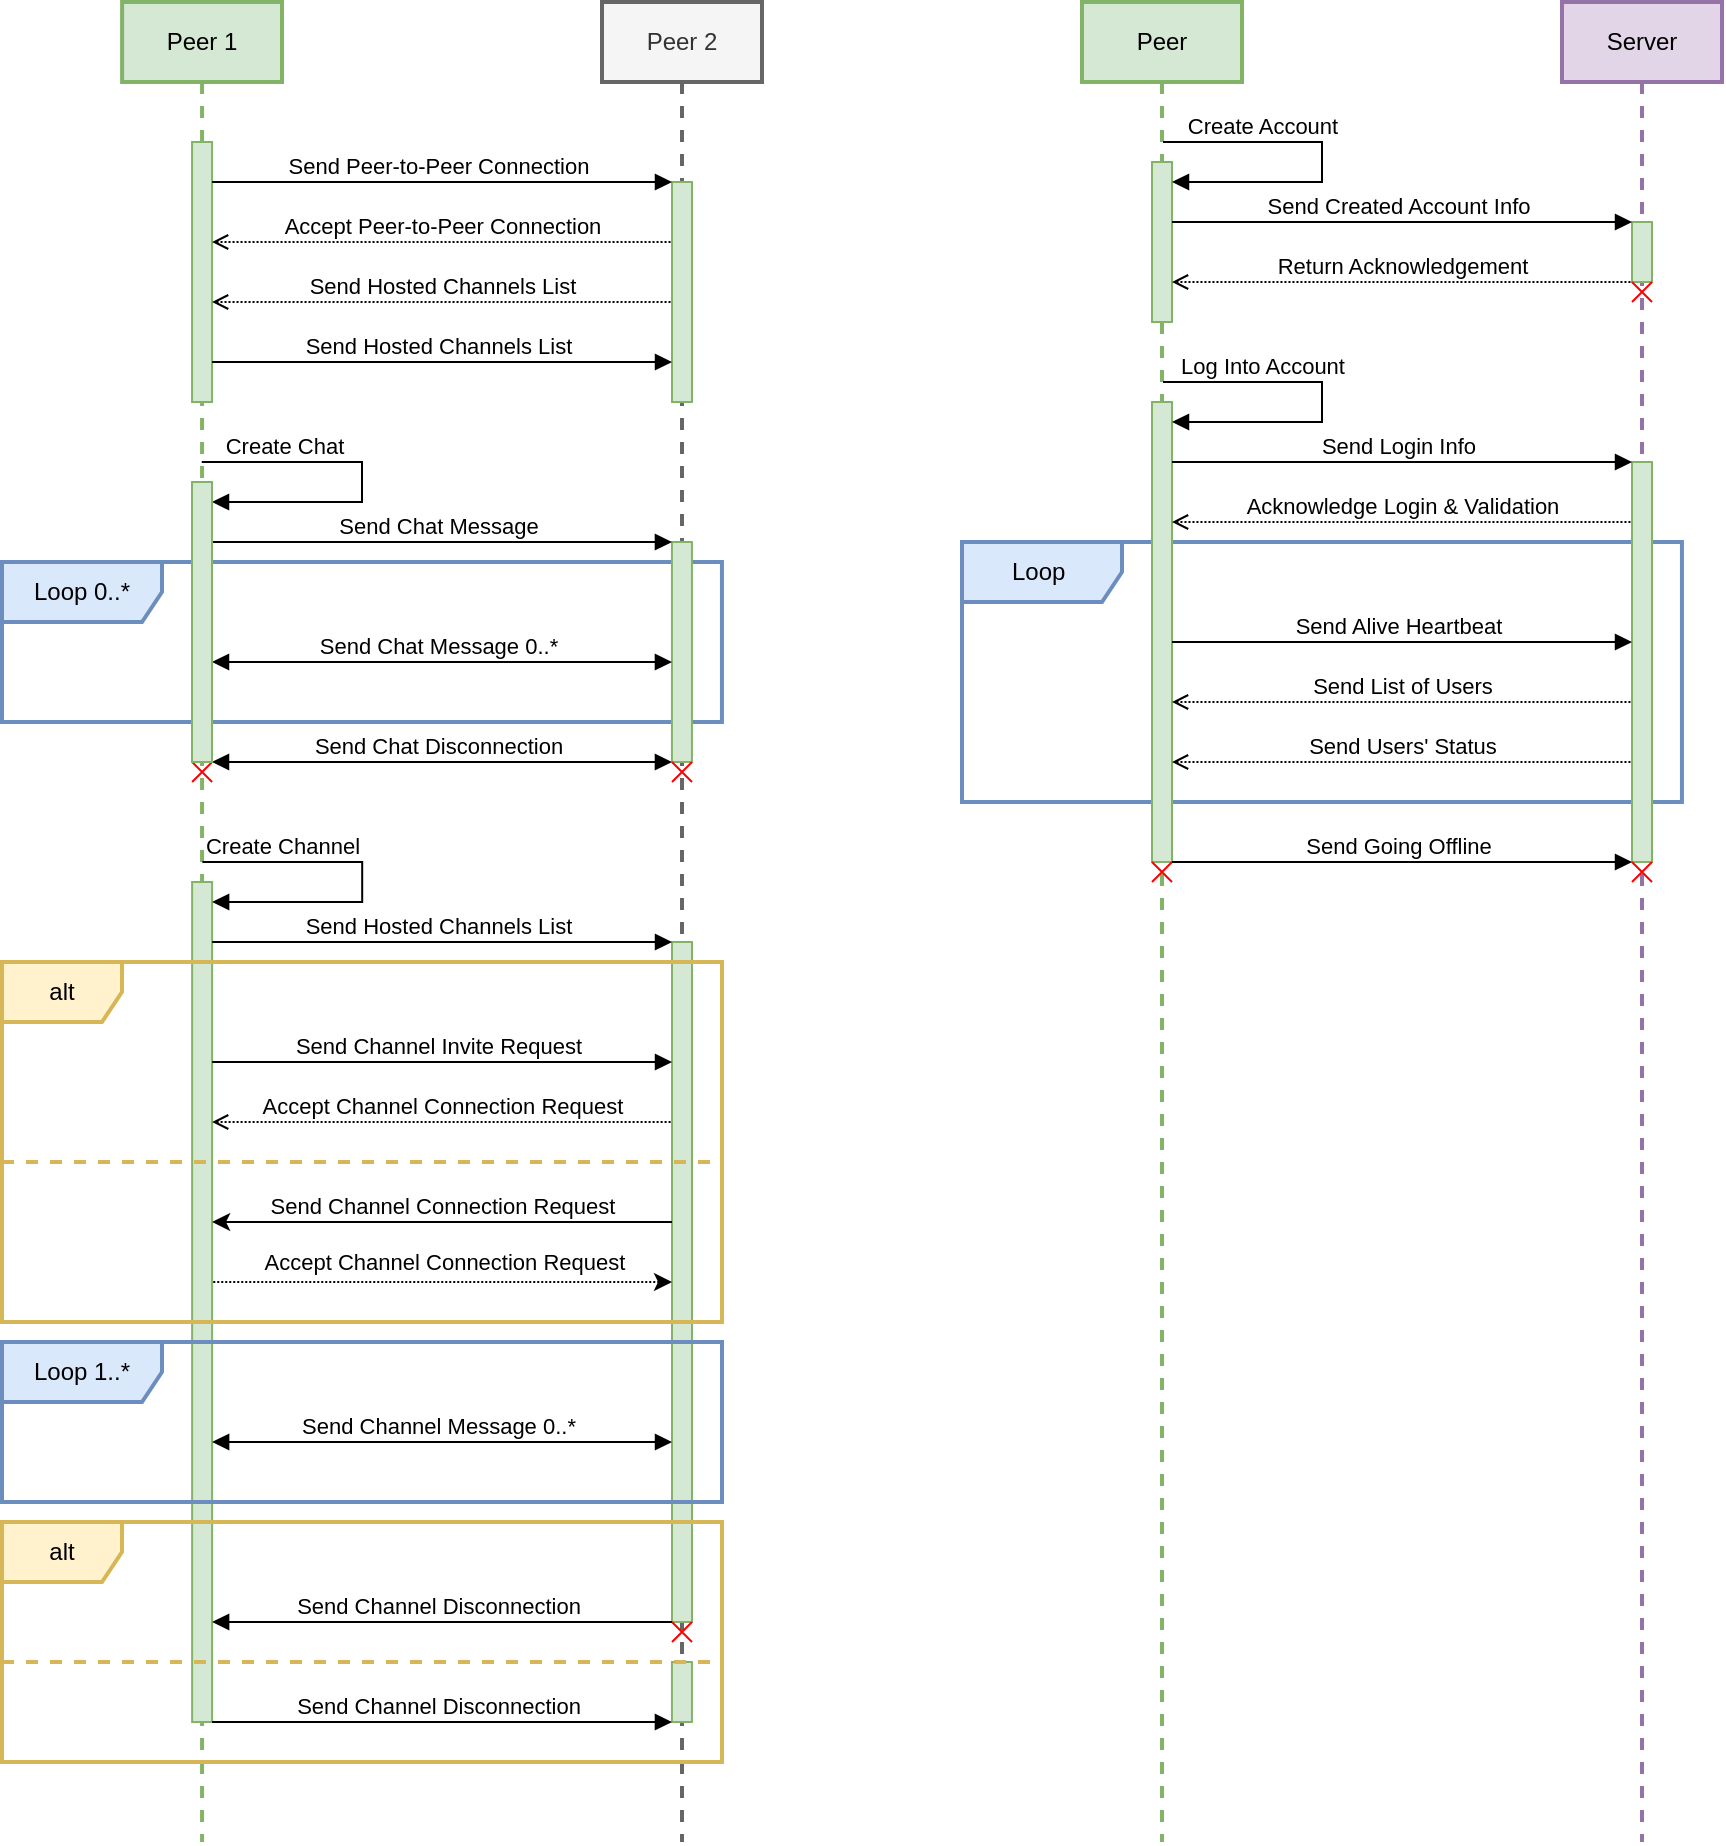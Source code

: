 <mxfile version="16.6.2" type="github">
  <diagram name="Page-1" id="9361dd3d-8414-5efd-6122-117bd74ce7a7">
    <mxGraphModel dx="1185" dy="1455" grid="1" gridSize="10" guides="1" tooltips="1" connect="1" arrows="1" fold="1" page="0" pageScale="1.5" pageWidth="826" pageHeight="1169" background="none" math="0" shadow="0">
      <root>
        <mxCell id="0" />
        <mxCell id="1" parent="0" />
        <mxCell id="11drq7sAJ2hJXasCKpL5-230" value="Loop&amp;nbsp;" style="shape=umlFrame;whiteSpace=wrap;html=1;labelBackgroundColor=none;width=80;height=30;fillColor=#dae8fc;strokeColor=#6c8ebf;strokeWidth=2;" vertex="1" parent="1">
          <mxGeometry x="580" y="-170" width="359.97" height="130" as="geometry" />
        </mxCell>
        <mxCell id="11drq7sAJ2hJXasCKpL5-93" value="Peer 1" style="shape=umlLifeline;perimeter=lifelinePerimeter;whiteSpace=wrap;html=1;container=1;collapsible=0;recursiveResize=0;outlineConnect=0;fillColor=#d5e8d4;strokeColor=#82b366;strokeWidth=2;" vertex="1" parent="1">
          <mxGeometry x="160.06" y="-440" width="79.94" height="920" as="geometry" />
        </mxCell>
        <mxCell id="11drq7sAJ2hJXasCKpL5-96" value="" style="html=1;points=[];perimeter=orthogonalPerimeter;fillColor=#d5e8d4;strokeColor=#82b366;" vertex="1" parent="11drq7sAJ2hJXasCKpL5-93">
          <mxGeometry x="34.97" y="70" width="10" height="130" as="geometry" />
        </mxCell>
        <mxCell id="11drq7sAJ2hJXasCKpL5-108" value="" style="html=1;points=[];perimeter=orthogonalPerimeter;labelBackgroundColor=none;fillColor=#d5e8d4;strokeColor=#82b366;" vertex="1" parent="11drq7sAJ2hJXasCKpL5-93">
          <mxGeometry x="35" y="440" width="10" height="420" as="geometry" />
        </mxCell>
        <mxCell id="11drq7sAJ2hJXasCKpL5-123" value="" style="endArrow=block;html=1;rounded=0;endFill=1;edgeStyle=orthogonalEdgeStyle;" edge="1" parent="11drq7sAJ2hJXasCKpL5-93" target="11drq7sAJ2hJXasCKpL5-108">
          <mxGeometry width="50" height="50" relative="1" as="geometry">
            <mxPoint x="40.115" y="430" as="sourcePoint" />
            <mxPoint x="19.97" y="820" as="targetPoint" />
            <Array as="points">
              <mxPoint x="120.03" y="430" />
              <mxPoint x="120.03" y="450" />
            </Array>
          </mxGeometry>
        </mxCell>
        <mxCell id="11drq7sAJ2hJXasCKpL5-124" value="Create Channel" style="edgeLabel;align=center;verticalAlign=bottom;resizable=0;points=[];labelPosition=center;verticalLabelPosition=top;html=1;labelBackgroundColor=none;" vertex="1" connectable="0" parent="11drq7sAJ2hJXasCKpL5-123">
          <mxGeometry x="-0.258" relative="1" as="geometry">
            <mxPoint x="-25" as="offset" />
          </mxGeometry>
        </mxCell>
        <mxCell id="11drq7sAJ2hJXasCKpL5-198" value="" style="shape=umlDestroy;labelBackgroundColor=none;html=1;fillColor=#FF0000;strokeColor=#FF0000;fontColor=#ffffff;" vertex="1" parent="11drq7sAJ2hJXasCKpL5-93">
          <mxGeometry x="35" y="380" width="10" height="10" as="geometry" />
        </mxCell>
        <mxCell id="11drq7sAJ2hJXasCKpL5-94" value="Peer 2" style="shape=umlLifeline;perimeter=lifelinePerimeter;whiteSpace=wrap;html=1;container=1;collapsible=0;recursiveResize=0;outlineConnect=0;fillColor=#f5f5f5;strokeColor=#666666;strokeWidth=2;fontColor=#333333;" vertex="1" parent="1">
          <mxGeometry x="400" y="-440" width="80" height="920" as="geometry" />
        </mxCell>
        <mxCell id="11drq7sAJ2hJXasCKpL5-127" value="Loop 0..*" style="shape=umlFrame;whiteSpace=wrap;html=1;labelBackgroundColor=none;width=80;height=30;fillColor=#dae8fc;strokeColor=#6c8ebf;strokeWidth=2;" vertex="1" parent="11drq7sAJ2hJXasCKpL5-94">
          <mxGeometry x="-300" y="280" width="359.97" height="80" as="geometry" />
        </mxCell>
        <mxCell id="11drq7sAJ2hJXasCKpL5-113" value="" style="html=1;points=[];perimeter=orthogonalPerimeter;labelBackgroundColor=none;fillColor=#d5e8d4;strokeColor=#82b366;" vertex="1" parent="11drq7sAJ2hJXasCKpL5-94">
          <mxGeometry x="35" y="470" width="10" height="340" as="geometry" />
        </mxCell>
        <mxCell id="11drq7sAJ2hJXasCKpL5-98" value="" style="html=1;points=[];perimeter=orthogonalPerimeter;fillColor=#d5e8d4;strokeColor=#82b366;" vertex="1" parent="11drq7sAJ2hJXasCKpL5-94">
          <mxGeometry x="35" y="90" width="10" height="110" as="geometry" />
        </mxCell>
        <mxCell id="11drq7sAJ2hJXasCKpL5-131" value="" style="html=1;points=[];perimeter=orthogonalPerimeter;fillColor=#d5e8d4;strokeColor=#82b366;" vertex="1" parent="11drq7sAJ2hJXasCKpL5-94">
          <mxGeometry x="34.97" y="270" width="10" height="110" as="geometry" />
        </mxCell>
        <mxCell id="11drq7sAJ2hJXasCKpL5-136" value="" style="endArrow=block;html=1;rounded=0;endFill=1;startArrow=block;startFill=1;" edge="1" parent="11drq7sAJ2hJXasCKpL5-94" source="11drq7sAJ2hJXasCKpL5-128" target="11drq7sAJ2hJXasCKpL5-131">
          <mxGeometry width="50" height="50" relative="1" as="geometry">
            <mxPoint x="-160.03" y="340" as="sourcePoint" />
            <mxPoint x="-20.03" y="350" as="targetPoint" />
            <Array as="points">
              <mxPoint x="-50" y="330" />
            </Array>
          </mxGeometry>
        </mxCell>
        <mxCell id="11drq7sAJ2hJXasCKpL5-137" value="Send Chat Message 0..*" style="edgeLabel;align=center;verticalAlign=bottom;resizable=0;points=[];labelPosition=center;verticalLabelPosition=top;html=1;labelBackgroundColor=none;" vertex="1" connectable="0" parent="11drq7sAJ2hJXasCKpL5-136">
          <mxGeometry x="-0.258" relative="1" as="geometry">
            <mxPoint x="27" as="offset" />
          </mxGeometry>
        </mxCell>
        <mxCell id="11drq7sAJ2hJXasCKpL5-138" value="" style="endArrow=block;html=1;rounded=0;endFill=1;startArrow=block;startFill=1;" edge="1" parent="11drq7sAJ2hJXasCKpL5-94" source="11drq7sAJ2hJXasCKpL5-128" target="11drq7sAJ2hJXasCKpL5-131">
          <mxGeometry width="50" height="50" relative="1" as="geometry">
            <mxPoint x="-185.01" y="260.28" as="sourcePoint" />
            <mxPoint x="45.01" y="269.8" as="targetPoint" />
            <Array as="points">
              <mxPoint x="-10" y="380" />
            </Array>
          </mxGeometry>
        </mxCell>
        <mxCell id="11drq7sAJ2hJXasCKpL5-139" value="Send Chat Disconnection" style="edgeLabel;align=center;verticalAlign=bottom;resizable=0;points=[];labelPosition=center;verticalLabelPosition=top;html=1;labelBackgroundColor=none;" vertex="1" connectable="0" parent="11drq7sAJ2hJXasCKpL5-138">
          <mxGeometry x="-0.258" relative="1" as="geometry">
            <mxPoint x="27" as="offset" />
          </mxGeometry>
        </mxCell>
        <mxCell id="11drq7sAJ2hJXasCKpL5-140" value="" style="endArrow=block;html=1;rounded=0;endFill=1;startArrow=none;startFill=0;" edge="1" parent="11drq7sAJ2hJXasCKpL5-94" source="11drq7sAJ2hJXasCKpL5-128" target="11drq7sAJ2hJXasCKpL5-131">
          <mxGeometry width="50" height="50" relative="1" as="geometry">
            <mxPoint x="-185" y="315" as="sourcePoint" />
            <mxPoint x="44.97" y="315" as="targetPoint" />
            <Array as="points">
              <mxPoint x="-80" y="270" />
            </Array>
          </mxGeometry>
        </mxCell>
        <mxCell id="11drq7sAJ2hJXasCKpL5-141" value="Send Chat Message" style="edgeLabel;align=center;verticalAlign=bottom;resizable=0;points=[];labelPosition=center;verticalLabelPosition=top;html=1;labelBackgroundColor=none;" vertex="1" connectable="0" parent="11drq7sAJ2hJXasCKpL5-140">
          <mxGeometry x="-0.258" relative="1" as="geometry">
            <mxPoint x="27" as="offset" />
          </mxGeometry>
        </mxCell>
        <mxCell id="11drq7sAJ2hJXasCKpL5-129" value="" style="endArrow=block;html=1;rounded=0;endFill=1;edgeStyle=orthogonalEdgeStyle;" edge="1" parent="11drq7sAJ2hJXasCKpL5-94" target="11drq7sAJ2hJXasCKpL5-128">
          <mxGeometry width="50" height="50" relative="1" as="geometry">
            <mxPoint x="-200.137" y="230" as="sourcePoint" />
            <mxPoint x="-130" y="270" as="targetPoint" />
            <Array as="points">
              <mxPoint x="-120" y="230" />
              <mxPoint x="-120" y="250" />
            </Array>
          </mxGeometry>
        </mxCell>
        <mxCell id="11drq7sAJ2hJXasCKpL5-130" value="Create Chat" style="edgeLabel;align=center;verticalAlign=bottom;resizable=0;points=[];labelPosition=center;verticalLabelPosition=top;html=1;labelBackgroundColor=none;" vertex="1" connectable="0" parent="11drq7sAJ2hJXasCKpL5-129">
          <mxGeometry x="-0.258" relative="1" as="geometry">
            <mxPoint x="-24" as="offset" />
          </mxGeometry>
        </mxCell>
        <mxCell id="11drq7sAJ2hJXasCKpL5-197" value="" style="shape=umlDestroy;labelBackgroundColor=none;html=1;fillColor=#FF0000;strokeColor=#FF0000;fontColor=#ffffff;" vertex="1" parent="11drq7sAJ2hJXasCKpL5-94">
          <mxGeometry x="35" y="380" width="10" height="10" as="geometry" />
        </mxCell>
        <mxCell id="11drq7sAJ2hJXasCKpL5-128" value="" style="html=1;points=[];perimeter=orthogonalPerimeter;fillColor=#d5e8d4;strokeColor=#82b366;" vertex="1" parent="11drq7sAJ2hJXasCKpL5-94">
          <mxGeometry x="-205" y="240" width="10" height="140" as="geometry" />
        </mxCell>
        <mxCell id="11drq7sAJ2hJXasCKpL5-194" value="" style="shape=umlDestroy;labelBackgroundColor=none;html=1;fillColor=#FF0000;strokeColor=#FF0000;fontColor=#ffffff;" vertex="1" parent="11drq7sAJ2hJXasCKpL5-94">
          <mxGeometry x="35" y="810" width="10" height="10" as="geometry" />
        </mxCell>
        <mxCell id="11drq7sAJ2hJXasCKpL5-191" value="" style="html=1;points=[];perimeter=orthogonalPerimeter;labelBackgroundColor=none;fillColor=#d5e8d4;strokeColor=#82b366;" vertex="1" parent="11drq7sAJ2hJXasCKpL5-94">
          <mxGeometry x="34.97" y="830" width="10" height="30" as="geometry" />
        </mxCell>
        <mxCell id="11drq7sAJ2hJXasCKpL5-99" value="" style="endArrow=none;html=1;rounded=0;startArrow=open;startFill=0;dashed=1;dashPattern=1 1;" edge="1" parent="1" source="11drq7sAJ2hJXasCKpL5-96" target="11drq7sAJ2hJXasCKpL5-98">
          <mxGeometry width="50" height="50" relative="1" as="geometry">
            <mxPoint x="340" y="-260" as="sourcePoint" />
            <mxPoint x="420" y="-280" as="targetPoint" />
            <Array as="points">
              <mxPoint x="340" y="-320" />
            </Array>
          </mxGeometry>
        </mxCell>
        <mxCell id="11drq7sAJ2hJXasCKpL5-100" value="Accept Peer-to-Peer Connection" style="edgeLabel;html=1;align=center;verticalAlign=bottom;resizable=0;points=[];labelPosition=center;verticalLabelPosition=top;labelBackgroundColor=none;" vertex="1" connectable="0" parent="11drq7sAJ2hJXasCKpL5-99">
          <mxGeometry x="-0.046" y="-1" relative="1" as="geometry">
            <mxPoint x="5" y="-1" as="offset" />
          </mxGeometry>
        </mxCell>
        <mxCell id="11drq7sAJ2hJXasCKpL5-95" value="" style="endArrow=block;html=1;rounded=0;endFill=1;entryX=-0.001;entryY=0;entryDx=0;entryDy=0;entryPerimeter=0;" edge="1" parent="1" source="11drq7sAJ2hJXasCKpL5-96" target="11drq7sAJ2hJXasCKpL5-98">
          <mxGeometry width="50" height="50" relative="1" as="geometry">
            <mxPoint x="320" y="-300" as="sourcePoint" />
            <mxPoint x="390" y="-320" as="targetPoint" />
          </mxGeometry>
        </mxCell>
        <mxCell id="11drq7sAJ2hJXasCKpL5-97" value="Send Peer-to-Peer Connection" style="edgeLabel;align=center;verticalAlign=bottom;resizable=0;points=[];labelPosition=center;verticalLabelPosition=top;html=1;labelBackgroundColor=none;" vertex="1" connectable="0" parent="11drq7sAJ2hJXasCKpL5-95">
          <mxGeometry x="-0.258" relative="1" as="geometry">
            <mxPoint x="27" as="offset" />
          </mxGeometry>
        </mxCell>
        <mxCell id="11drq7sAJ2hJXasCKpL5-109" value="" style="endArrow=block;html=1;rounded=0;endFill=1;" edge="1" parent="1" source="11drq7sAJ2hJXasCKpL5-108" target="11drq7sAJ2hJXasCKpL5-113">
          <mxGeometry width="50" height="50" relative="1" as="geometry">
            <mxPoint x="220.03" y="400" as="sourcePoint" />
            <mxPoint x="380.03" y="400" as="targetPoint" />
            <Array as="points">
              <mxPoint x="320" y="30" />
            </Array>
          </mxGeometry>
        </mxCell>
        <mxCell id="11drq7sAJ2hJXasCKpL5-110" value="Send Hosted Channels List" style="edgeLabel;align=center;verticalAlign=bottom;resizable=0;points=[];labelPosition=center;verticalLabelPosition=top;html=1;labelBackgroundColor=none;" vertex="1" connectable="0" parent="11drq7sAJ2hJXasCKpL5-109">
          <mxGeometry x="-0.258" relative="1" as="geometry">
            <mxPoint x="27" as="offset" />
          </mxGeometry>
        </mxCell>
        <mxCell id="11drq7sAJ2hJXasCKpL5-118" value="" style="endArrow=classic;html=1;rounded=0;endFill=1;" edge="1" parent="1" source="11drq7sAJ2hJXasCKpL5-113" target="11drq7sAJ2hJXasCKpL5-108">
          <mxGeometry width="50" height="50" relative="1" as="geometry">
            <mxPoint x="269.85" y="890" as="sourcePoint" />
            <mxPoint x="259.85" y="910" as="targetPoint" />
            <Array as="points">
              <mxPoint x="320" y="170" />
            </Array>
          </mxGeometry>
        </mxCell>
        <mxCell id="11drq7sAJ2hJXasCKpL5-119" value="Send Channel Connection Request" style="edgeLabel;align=center;verticalAlign=bottom;resizable=0;points=[];labelPosition=center;verticalLabelPosition=top;html=1;labelBackgroundColor=none;" vertex="1" connectable="0" parent="11drq7sAJ2hJXasCKpL5-118">
          <mxGeometry x="-0.258" relative="1" as="geometry">
            <mxPoint x="-30" as="offset" />
          </mxGeometry>
        </mxCell>
        <mxCell id="11drq7sAJ2hJXasCKpL5-120" value="" style="endArrow=none;html=1;rounded=0;startArrow=classic;startFill=1;dashed=1;dashPattern=1 1;" edge="1" parent="1" source="11drq7sAJ2hJXasCKpL5-113" target="11drq7sAJ2hJXasCKpL5-108">
          <mxGeometry width="50" height="50" relative="1" as="geometry">
            <mxPoint x="359.85" y="930" as="sourcePoint" />
            <mxPoint x="589.83" y="930.16" as="targetPoint" />
            <Array as="points">
              <mxPoint x="320" y="200" />
            </Array>
          </mxGeometry>
        </mxCell>
        <mxCell id="11drq7sAJ2hJXasCKpL5-121" value="Accept Channel Connection Request" style="edgeLabel;html=1;align=center;verticalAlign=bottom;resizable=0;points=[];labelPosition=center;verticalLabelPosition=top;labelBackgroundColor=none;" vertex="1" connectable="0" parent="11drq7sAJ2hJXasCKpL5-120">
          <mxGeometry x="-0.046" y="-1" relative="1" as="geometry">
            <mxPoint x="-5" y="-1" as="offset" />
          </mxGeometry>
        </mxCell>
        <mxCell id="11drq7sAJ2hJXasCKpL5-142" value="" style="endArrow=block;html=1;rounded=0;endFill=1;" edge="1" parent="1" source="11drq7sAJ2hJXasCKpL5-96" target="11drq7sAJ2hJXasCKpL5-98">
          <mxGeometry width="50" height="50" relative="1" as="geometry">
            <mxPoint x="410" y="-300.0" as="sourcePoint" />
            <mxPoint x="639.94" y="-300.0" as="targetPoint" />
            <Array as="points">
              <mxPoint x="340" y="-260" />
            </Array>
          </mxGeometry>
        </mxCell>
        <mxCell id="11drq7sAJ2hJXasCKpL5-143" value="Send Hosted Channels List" style="edgeLabel;align=center;verticalAlign=bottom;resizable=0;points=[];labelPosition=center;verticalLabelPosition=top;html=1;labelBackgroundColor=none;" vertex="1" connectable="0" parent="11drq7sAJ2hJXasCKpL5-142">
          <mxGeometry x="-0.258" relative="1" as="geometry">
            <mxPoint x="27" as="offset" />
          </mxGeometry>
        </mxCell>
        <mxCell id="11drq7sAJ2hJXasCKpL5-144" value="" style="endArrow=none;html=1;rounded=0;startArrow=open;startFill=0;dashed=1;dashPattern=1 1;" edge="1" parent="1" source="11drq7sAJ2hJXasCKpL5-96" target="11drq7sAJ2hJXasCKpL5-98">
          <mxGeometry width="50" height="50" relative="1" as="geometry">
            <mxPoint x="215.03" y="-310" as="sourcePoint" />
            <mxPoint x="445.0" y="-310" as="targetPoint" />
            <Array as="points">
              <mxPoint x="350" y="-290" />
            </Array>
          </mxGeometry>
        </mxCell>
        <mxCell id="11drq7sAJ2hJXasCKpL5-145" value="Send Hosted Channels List" style="edgeLabel;html=1;align=center;verticalAlign=bottom;resizable=0;points=[];labelPosition=center;verticalLabelPosition=top;labelBackgroundColor=none;" vertex="1" connectable="0" parent="11drq7sAJ2hJXasCKpL5-144">
          <mxGeometry x="-0.046" y="-1" relative="1" as="geometry">
            <mxPoint x="5" y="-1" as="offset" />
          </mxGeometry>
        </mxCell>
        <mxCell id="11drq7sAJ2hJXasCKpL5-161" value="" style="endArrow=block;html=1;rounded=0;endFill=1;" edge="1" parent="1" source="11drq7sAJ2hJXasCKpL5-108" target="11drq7sAJ2hJXasCKpL5-113">
          <mxGeometry width="50" height="50" relative="1" as="geometry">
            <mxPoint x="214.97" y="430" as="sourcePoint" />
            <mxPoint x="379.91" y="430" as="targetPoint" />
            <Array as="points">
              <mxPoint x="320" y="90" />
            </Array>
          </mxGeometry>
        </mxCell>
        <mxCell id="11drq7sAJ2hJXasCKpL5-162" value="Send Channel Invite Request" style="edgeLabel;align=center;verticalAlign=bottom;resizable=0;points=[];labelPosition=center;verticalLabelPosition=top;html=1;labelBackgroundColor=none;" vertex="1" connectable="0" parent="11drq7sAJ2hJXasCKpL5-161">
          <mxGeometry x="-0.258" relative="1" as="geometry">
            <mxPoint x="27" as="offset" />
          </mxGeometry>
        </mxCell>
        <mxCell id="11drq7sAJ2hJXasCKpL5-163" value="" style="endArrow=none;html=1;rounded=0;startArrow=open;startFill=0;dashed=1;dashPattern=1 1;" edge="1" parent="1" source="11drq7sAJ2hJXasCKpL5-108" target="11drq7sAJ2hJXasCKpL5-113">
          <mxGeometry width="50" height="50" relative="1" as="geometry">
            <mxPoint x="579.91" y="470" as="sourcePoint" />
            <mxPoint x="204.94" y="440" as="targetPoint" />
            <Array as="points">
              <mxPoint x="320" y="120" />
            </Array>
          </mxGeometry>
        </mxCell>
        <mxCell id="11drq7sAJ2hJXasCKpL5-164" value="Accept Channel Connection Request" style="edgeLabel;html=1;align=center;verticalAlign=bottom;resizable=0;points=[];labelPosition=center;verticalLabelPosition=top;labelBackgroundColor=none;" vertex="1" connectable="0" parent="11drq7sAJ2hJXasCKpL5-163">
          <mxGeometry x="-0.046" y="-1" relative="1" as="geometry">
            <mxPoint x="5" y="-1" as="offset" />
          </mxGeometry>
        </mxCell>
        <mxCell id="11drq7sAJ2hJXasCKpL5-205" value="" style="group;fillColor=none;strokeColor=#d6b656;strokeWidth=2;" vertex="1" connectable="0" parent="1">
          <mxGeometry x="100" y="40" width="360" height="180" as="geometry" />
        </mxCell>
        <mxCell id="11drq7sAJ2hJXasCKpL5-204" value="" style="line;strokeWidth=2;fillColor=#fff2cc;align=left;verticalAlign=middle;spacingTop=-1;spacingLeft=3;spacingRight=3;rotatable=0;labelPosition=right;points=[];portConstraint=eastwest;labelBackgroundColor=none;html=1;dashed=1;strokeColor=#d6b656;" vertex="1" parent="11drq7sAJ2hJXasCKpL5-205">
          <mxGeometry y="90" width="360" height="20" as="geometry" />
        </mxCell>
        <mxCell id="11drq7sAJ2hJXasCKpL5-200" value="alt" style="shape=umlFrame;whiteSpace=wrap;html=1;labelBackgroundColor=none;strokeColor=#d6b656;fillColor=#fff2cc;strokeWidth=2;" vertex="1" parent="11drq7sAJ2hJXasCKpL5-205">
          <mxGeometry width="360" height="180" as="geometry" />
        </mxCell>
        <mxCell id="11drq7sAJ2hJXasCKpL5-175" value="Loop 1..*" style="shape=umlFrame;whiteSpace=wrap;html=1;labelBackgroundColor=none;width=80;height=30;fillColor=#dae8fc;strokeColor=#6c8ebf;strokeWidth=2;" vertex="1" parent="1">
          <mxGeometry x="100" y="230" width="360" height="80" as="geometry" />
        </mxCell>
        <mxCell id="11drq7sAJ2hJXasCKpL5-171" value="" style="endArrow=block;html=1;rounded=0;endFill=1;startArrow=block;startFill=1;" edge="1" parent="1" source="11drq7sAJ2hJXasCKpL5-108" target="11drq7sAJ2hJXasCKpL5-113">
          <mxGeometry width="50" height="50" relative="1" as="geometry">
            <mxPoint x="204.99" y="600" as="sourcePoint" />
            <mxPoint x="434.96" y="600" as="targetPoint" />
            <Array as="points">
              <mxPoint x="350" y="280" />
            </Array>
          </mxGeometry>
        </mxCell>
        <mxCell id="11drq7sAJ2hJXasCKpL5-172" value="Send Channel Message 0..*" style="edgeLabel;align=center;verticalAlign=bottom;resizable=0;points=[];labelPosition=center;verticalLabelPosition=top;html=1;labelBackgroundColor=none;" vertex="1" connectable="0" parent="11drq7sAJ2hJXasCKpL5-171">
          <mxGeometry x="-0.258" relative="1" as="geometry">
            <mxPoint x="27" as="offset" />
          </mxGeometry>
        </mxCell>
        <mxCell id="11drq7sAJ2hJXasCKpL5-187" value="" style="endArrow=none;html=1;rounded=0;endFill=0;startArrow=block;startFill=1;" edge="1" parent="1" source="11drq7sAJ2hJXasCKpL5-108" target="11drq7sAJ2hJXasCKpL5-113">
          <mxGeometry width="50" height="50" relative="1" as="geometry">
            <mxPoint x="-185.03" y="1120" as="sourcePoint" />
            <mxPoint x="44.91" y="1120" as="targetPoint" />
            <Array as="points">
              <mxPoint x="320" y="370" />
            </Array>
          </mxGeometry>
        </mxCell>
        <mxCell id="11drq7sAJ2hJXasCKpL5-188" value="Send Channel Disconnection" style="edgeLabel;align=center;verticalAlign=bottom;resizable=0;points=[];labelPosition=center;verticalLabelPosition=top;html=1;labelBackgroundColor=none;" vertex="1" connectable="0" parent="11drq7sAJ2hJXasCKpL5-187">
          <mxGeometry x="-0.258" relative="1" as="geometry">
            <mxPoint x="27" as="offset" />
          </mxGeometry>
        </mxCell>
        <mxCell id="11drq7sAJ2hJXasCKpL5-192" value="" style="endArrow=block;html=1;rounded=0;endFill=1;startArrow=none;startFill=0;" edge="1" parent="1" source="11drq7sAJ2hJXasCKpL5-108" target="11drq7sAJ2hJXasCKpL5-191">
          <mxGeometry width="50" height="50" relative="1" as="geometry">
            <mxPoint x="-184.94" y="1170" as="sourcePoint" />
            <mxPoint x="45.0" y="1170" as="targetPoint" />
            <Array as="points">
              <mxPoint x="320" y="420" />
            </Array>
          </mxGeometry>
        </mxCell>
        <mxCell id="11drq7sAJ2hJXasCKpL5-193" value="Send Channel Disconnection" style="edgeLabel;align=center;verticalAlign=bottom;resizable=0;points=[];labelPosition=center;verticalLabelPosition=top;html=1;labelBackgroundColor=none;" vertex="1" connectable="0" parent="11drq7sAJ2hJXasCKpL5-192">
          <mxGeometry x="-0.258" relative="1" as="geometry">
            <mxPoint x="27" as="offset" />
          </mxGeometry>
        </mxCell>
        <mxCell id="11drq7sAJ2hJXasCKpL5-206" value="" style="group;fillColor=none;strokeColor=#d6b656;strokeWidth=2;" vertex="1" connectable="0" parent="1">
          <mxGeometry x="100" y="320" width="360" height="120" as="geometry" />
        </mxCell>
        <mxCell id="11drq7sAJ2hJXasCKpL5-207" value="" style="line;strokeWidth=2;fillColor=#fff2cc;align=left;verticalAlign=middle;spacingTop=-1;spacingLeft=3;spacingRight=3;rotatable=0;labelPosition=right;points=[];portConstraint=eastwest;labelBackgroundColor=none;html=1;dashed=1;strokeColor=#d6b656;" vertex="1" parent="11drq7sAJ2hJXasCKpL5-206">
          <mxGeometry y="60" width="360" height="20" as="geometry" />
        </mxCell>
        <mxCell id="11drq7sAJ2hJXasCKpL5-208" value="alt" style="shape=umlFrame;whiteSpace=wrap;html=1;labelBackgroundColor=none;strokeColor=#d6b656;fillColor=#fff2cc;strokeWidth=2;" vertex="1" parent="11drq7sAJ2hJXasCKpL5-206">
          <mxGeometry width="360" height="120" as="geometry" />
        </mxCell>
        <mxCell id="11drq7sAJ2hJXasCKpL5-210" value="Peer" style="shape=umlLifeline;perimeter=lifelinePerimeter;whiteSpace=wrap;html=1;container=1;collapsible=0;recursiveResize=0;outlineConnect=0;labelBackgroundColor=none;strokeColor=#82b366;strokeWidth=2;fillColor=#d5e8d4;" vertex="1" parent="1">
          <mxGeometry x="640" y="-440" width="80" height="920" as="geometry" />
        </mxCell>
        <mxCell id="11drq7sAJ2hJXasCKpL5-212" value="" style="html=1;points=[];perimeter=orthogonalPerimeter;labelBackgroundColor=none;strokeColor=#82b366;strokeWidth=1;fillColor=#d5e8d4;" vertex="1" parent="11drq7sAJ2hJXasCKpL5-210">
          <mxGeometry x="35" y="80" width="10" height="80" as="geometry" />
        </mxCell>
        <mxCell id="11drq7sAJ2hJXasCKpL5-214" value="" style="endArrow=block;html=1;rounded=0;endFill=1;edgeStyle=orthogonalEdgeStyle;" edge="1" parent="11drq7sAJ2hJXasCKpL5-210" source="11drq7sAJ2hJXasCKpL5-210" target="11drq7sAJ2hJXasCKpL5-212">
          <mxGeometry width="50" height="50" relative="1" as="geometry">
            <mxPoint x="90.003" y="70" as="sourcePoint" />
            <mxPoint x="95.14" y="90" as="targetPoint" />
            <Array as="points">
              <mxPoint x="120" y="70" />
              <mxPoint x="120" y="90" />
            </Array>
          </mxGeometry>
        </mxCell>
        <mxCell id="11drq7sAJ2hJXasCKpL5-215" value="Create Account" style="edgeLabel;align=center;verticalAlign=bottom;resizable=0;points=[];labelPosition=center;verticalLabelPosition=top;html=1;labelBackgroundColor=none;" vertex="1" connectable="0" parent="11drq7sAJ2hJXasCKpL5-214">
          <mxGeometry x="-0.258" relative="1" as="geometry">
            <mxPoint x="-15" as="offset" />
          </mxGeometry>
        </mxCell>
        <mxCell id="11drq7sAJ2hJXasCKpL5-222" value="" style="html=1;points=[];perimeter=orthogonalPerimeter;labelBackgroundColor=none;strokeColor=#82b366;strokeWidth=1;fillColor=#d5e8d4;" vertex="1" parent="11drq7sAJ2hJXasCKpL5-210">
          <mxGeometry x="35" y="200" width="10" height="230" as="geometry" />
        </mxCell>
        <mxCell id="11drq7sAJ2hJXasCKpL5-220" value="" style="endArrow=block;html=1;rounded=0;endFill=1;edgeStyle=orthogonalEdgeStyle;" edge="1" parent="11drq7sAJ2hJXasCKpL5-210" source="11drq7sAJ2hJXasCKpL5-210" target="11drq7sAJ2hJXasCKpL5-222">
          <mxGeometry width="50" height="50" relative="1" as="geometry">
            <mxPoint x="39.999" y="189.999" as="sourcePoint" />
            <mxPoint x="44.57" y="209.999" as="targetPoint" />
            <Array as="points">
              <mxPoint x="120" y="190" />
              <mxPoint x="120" y="210" />
            </Array>
          </mxGeometry>
        </mxCell>
        <mxCell id="11drq7sAJ2hJXasCKpL5-221" value="Log Into Account" style="edgeLabel;align=center;verticalAlign=bottom;resizable=0;points=[];labelPosition=center;verticalLabelPosition=top;html=1;labelBackgroundColor=none;" vertex="1" connectable="0" parent="11drq7sAJ2hJXasCKpL5-220">
          <mxGeometry x="-0.258" relative="1" as="geometry">
            <mxPoint x="-15" as="offset" />
          </mxGeometry>
        </mxCell>
        <mxCell id="11drq7sAJ2hJXasCKpL5-241" value="" style="shape=umlDestroy;labelBackgroundColor=none;html=1;fillColor=#FF0000;strokeColor=#FF0000;fontColor=#ffffff;" vertex="1" parent="11drq7sAJ2hJXasCKpL5-210">
          <mxGeometry x="35" y="430" width="10" height="10" as="geometry" />
        </mxCell>
        <mxCell id="11drq7sAJ2hJXasCKpL5-211" value="Server" style="shape=umlLifeline;perimeter=lifelinePerimeter;whiteSpace=wrap;html=1;container=1;collapsible=0;recursiveResize=0;outlineConnect=0;labelBackgroundColor=none;strokeColor=#9673a6;strokeWidth=2;fillColor=#e1d5e7;" vertex="1" parent="1">
          <mxGeometry x="880" y="-440" width="80" height="920" as="geometry" />
        </mxCell>
        <mxCell id="11drq7sAJ2hJXasCKpL5-213" value="" style="html=1;points=[];perimeter=orthogonalPerimeter;labelBackgroundColor=none;strokeColor=#82b366;strokeWidth=1;fillColor=#d5e8d4;" vertex="1" parent="11drq7sAJ2hJXasCKpL5-211">
          <mxGeometry x="35" y="110" width="10" height="30" as="geometry" />
        </mxCell>
        <mxCell id="11drq7sAJ2hJXasCKpL5-225" value="" style="html=1;points=[];perimeter=orthogonalPerimeter;labelBackgroundColor=none;strokeColor=#82b366;strokeWidth=1;fillColor=#d5e8d4;" vertex="1" parent="11drq7sAJ2hJXasCKpL5-211">
          <mxGeometry x="35" y="230" width="10" height="200" as="geometry" />
        </mxCell>
        <mxCell id="11drq7sAJ2hJXasCKpL5-239" value="" style="shape=umlDestroy;labelBackgroundColor=none;html=1;fillColor=#FF0000;strokeColor=#FF0000;fontColor=#ffffff;" vertex="1" parent="11drq7sAJ2hJXasCKpL5-211">
          <mxGeometry x="35" y="430" width="10" height="10" as="geometry" />
        </mxCell>
        <mxCell id="11drq7sAJ2hJXasCKpL5-240" value="" style="shape=umlDestroy;labelBackgroundColor=none;html=1;fillColor=#FF0000;strokeColor=#FF0000;fontColor=#ffffff;" vertex="1" parent="11drq7sAJ2hJXasCKpL5-211">
          <mxGeometry x="35" y="140" width="10" height="10" as="geometry" />
        </mxCell>
        <mxCell id="11drq7sAJ2hJXasCKpL5-216" value="" style="endArrow=block;html=1;rounded=0;endFill=1;" edge="1" parent="1" source="11drq7sAJ2hJXasCKpL5-212" target="11drq7sAJ2hJXasCKpL5-213">
          <mxGeometry width="50" height="50" relative="1" as="geometry">
            <mxPoint x="640" y="-310" as="sourcePoint" />
            <mxPoint x="869.96" y="-310" as="targetPoint" />
            <Array as="points">
              <mxPoint x="800" y="-330" />
            </Array>
          </mxGeometry>
        </mxCell>
        <mxCell id="11drq7sAJ2hJXasCKpL5-217" value="Send Created Account Info" style="edgeLabel;align=center;verticalAlign=bottom;resizable=0;points=[];labelPosition=center;verticalLabelPosition=top;html=1;labelBackgroundColor=none;" vertex="1" connectable="0" parent="11drq7sAJ2hJXasCKpL5-216">
          <mxGeometry x="-0.258" relative="1" as="geometry">
            <mxPoint x="27" as="offset" />
          </mxGeometry>
        </mxCell>
        <mxCell id="11drq7sAJ2hJXasCKpL5-218" value="" style="endArrow=none;html=1;rounded=0;startArrow=open;startFill=0;dashed=1;dashPattern=1 1;" edge="1" parent="1" source="11drq7sAJ2hJXasCKpL5-212" target="11drq7sAJ2hJXasCKpL5-213">
          <mxGeometry width="50" height="50" relative="1" as="geometry">
            <mxPoint x="700" y="-290" as="sourcePoint" />
            <mxPoint x="929.97" y="-290" as="targetPoint" />
            <Array as="points">
              <mxPoint x="800" y="-300" />
            </Array>
          </mxGeometry>
        </mxCell>
        <mxCell id="11drq7sAJ2hJXasCKpL5-219" value="Return Acknowledgement" style="edgeLabel;html=1;align=center;verticalAlign=bottom;resizable=0;points=[];labelPosition=center;verticalLabelPosition=top;labelBackgroundColor=none;" vertex="1" connectable="0" parent="11drq7sAJ2hJXasCKpL5-218">
          <mxGeometry x="-0.046" y="-1" relative="1" as="geometry">
            <mxPoint x="5" y="-1" as="offset" />
          </mxGeometry>
        </mxCell>
        <mxCell id="11drq7sAJ2hJXasCKpL5-223" value="" style="endArrow=block;html=1;rounded=0;endFill=1;" edge="1" parent="1" source="11drq7sAJ2hJXasCKpL5-222" target="11drq7sAJ2hJXasCKpL5-225">
          <mxGeometry width="50" height="50" relative="1" as="geometry">
            <mxPoint x="690" y="-200" as="sourcePoint" />
            <mxPoint x="920" y="-200" as="targetPoint" />
            <Array as="points">
              <mxPoint x="805" y="-210" />
            </Array>
          </mxGeometry>
        </mxCell>
        <mxCell id="11drq7sAJ2hJXasCKpL5-224" value="Send Login Info" style="edgeLabel;align=center;verticalAlign=bottom;resizable=0;points=[];labelPosition=center;verticalLabelPosition=top;html=1;labelBackgroundColor=none;" vertex="1" connectable="0" parent="11drq7sAJ2hJXasCKpL5-223">
          <mxGeometry x="-0.258" relative="1" as="geometry">
            <mxPoint x="27" as="offset" />
          </mxGeometry>
        </mxCell>
        <mxCell id="11drq7sAJ2hJXasCKpL5-226" value="" style="endArrow=none;html=1;rounded=0;startArrow=open;startFill=0;dashed=1;dashPattern=1 1;" edge="1" parent="1" source="11drq7sAJ2hJXasCKpL5-222" target="11drq7sAJ2hJXasCKpL5-225">
          <mxGeometry width="50" height="50" relative="1" as="geometry">
            <mxPoint x="695" y="-290" as="sourcePoint" />
            <mxPoint x="925" y="-290" as="targetPoint" />
            <Array as="points">
              <mxPoint x="810" y="-180" />
            </Array>
          </mxGeometry>
        </mxCell>
        <mxCell id="11drq7sAJ2hJXasCKpL5-227" value="Acknowledge Login &amp;amp; Validation" style="edgeLabel;html=1;align=center;verticalAlign=bottom;resizable=0;points=[];labelPosition=center;verticalLabelPosition=top;labelBackgroundColor=none;" vertex="1" connectable="0" parent="11drq7sAJ2hJXasCKpL5-226">
          <mxGeometry x="-0.046" y="-1" relative="1" as="geometry">
            <mxPoint x="5" y="-1" as="offset" />
          </mxGeometry>
        </mxCell>
        <mxCell id="11drq7sAJ2hJXasCKpL5-228" value="" style="endArrow=none;html=1;rounded=0;startArrow=open;startFill=0;dashed=1;dashPattern=1 1;" edge="1" parent="1" source="11drq7sAJ2hJXasCKpL5-222" target="11drq7sAJ2hJXasCKpL5-225">
          <mxGeometry width="50" height="50" relative="1" as="geometry">
            <mxPoint x="695" y="-170" as="sourcePoint" />
            <mxPoint x="925" y="-170" as="targetPoint" />
            <Array as="points">
              <mxPoint x="800" y="-90" />
            </Array>
          </mxGeometry>
        </mxCell>
        <mxCell id="11drq7sAJ2hJXasCKpL5-229" value="Send List of Users" style="edgeLabel;html=1;align=center;verticalAlign=bottom;resizable=0;points=[];labelPosition=center;verticalLabelPosition=top;labelBackgroundColor=none;" vertex="1" connectable="0" parent="11drq7sAJ2hJXasCKpL5-228">
          <mxGeometry x="-0.046" y="-1" relative="1" as="geometry">
            <mxPoint x="5" y="-1" as="offset" />
          </mxGeometry>
        </mxCell>
        <mxCell id="11drq7sAJ2hJXasCKpL5-231" value="" style="endArrow=block;html=1;rounded=0;endFill=1;" edge="1" parent="1" source="11drq7sAJ2hJXasCKpL5-222" target="11drq7sAJ2hJXasCKpL5-225">
          <mxGeometry width="50" height="50" relative="1" as="geometry">
            <mxPoint x="695" y="-200" as="sourcePoint" />
            <mxPoint x="925" y="-200" as="targetPoint" />
            <Array as="points">
              <mxPoint x="800" y="-120" />
            </Array>
          </mxGeometry>
        </mxCell>
        <mxCell id="11drq7sAJ2hJXasCKpL5-232" value="Send Alive Heartbeat" style="edgeLabel;align=center;verticalAlign=bottom;resizable=0;points=[];labelPosition=center;verticalLabelPosition=top;html=1;labelBackgroundColor=none;" vertex="1" connectable="0" parent="11drq7sAJ2hJXasCKpL5-231">
          <mxGeometry x="-0.258" relative="1" as="geometry">
            <mxPoint x="27" as="offset" />
          </mxGeometry>
        </mxCell>
        <mxCell id="11drq7sAJ2hJXasCKpL5-233" value="" style="endArrow=none;html=1;rounded=0;startArrow=open;startFill=0;dashed=1;dashPattern=1 1;" edge="1" parent="1" source="11drq7sAJ2hJXasCKpL5-222" target="11drq7sAJ2hJXasCKpL5-225">
          <mxGeometry width="50" height="50" relative="1" as="geometry">
            <mxPoint x="695" y="-80" as="sourcePoint" />
            <mxPoint x="925" y="-80" as="targetPoint" />
            <Array as="points">
              <mxPoint x="800" y="-60" />
            </Array>
          </mxGeometry>
        </mxCell>
        <mxCell id="11drq7sAJ2hJXasCKpL5-234" value="Send Users&#39; Status" style="edgeLabel;html=1;align=center;verticalAlign=bottom;resizable=0;points=[];labelPosition=center;verticalLabelPosition=top;labelBackgroundColor=none;" vertex="1" connectable="0" parent="11drq7sAJ2hJXasCKpL5-233">
          <mxGeometry x="-0.046" y="-1" relative="1" as="geometry">
            <mxPoint x="5" y="-1" as="offset" />
          </mxGeometry>
        </mxCell>
        <mxCell id="11drq7sAJ2hJXasCKpL5-237" value="" style="endArrow=block;html=1;rounded=0;endFill=1;" edge="1" parent="1" source="11drq7sAJ2hJXasCKpL5-222" target="11drq7sAJ2hJXasCKpL5-225">
          <mxGeometry width="50" height="50" relative="1" as="geometry">
            <mxPoint x="695" y="-110" as="sourcePoint" />
            <mxPoint x="925" y="-110" as="targetPoint" />
            <Array as="points">
              <mxPoint x="800" y="-10" />
            </Array>
          </mxGeometry>
        </mxCell>
        <mxCell id="11drq7sAJ2hJXasCKpL5-238" value="Send Going Offline" style="edgeLabel;align=center;verticalAlign=bottom;resizable=0;points=[];labelPosition=center;verticalLabelPosition=top;html=1;labelBackgroundColor=none;" vertex="1" connectable="0" parent="11drq7sAJ2hJXasCKpL5-237">
          <mxGeometry x="-0.258" relative="1" as="geometry">
            <mxPoint x="27" as="offset" />
          </mxGeometry>
        </mxCell>
      </root>
    </mxGraphModel>
  </diagram>
</mxfile>
